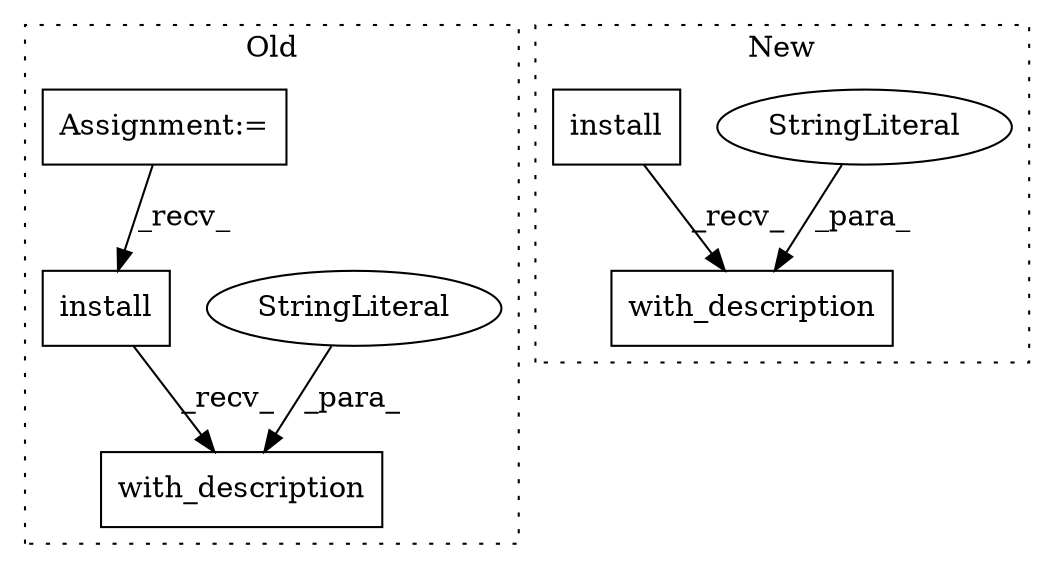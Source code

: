 digraph G {
subgraph cluster0 {
1 [label="install" a="32" s="17489" l="9" shape="box"];
3 [label="with_description" a="32" s="17499,17558" l="17,1" shape="box"];
4 [label="StringLiteral" a="45" s="17516" l="42" shape="ellipse"];
7 [label="Assignment:=" a="7" s="17286" l="1" shape="box"];
label = "Old";
style="dotted";
}
subgraph cluster1 {
2 [label="with_description" a="32" s="17346,17405" l="17,1" shape="box"];
5 [label="StringLiteral" a="45" s="17363" l="42" shape="ellipse"];
6 [label="install" a="32" s="17336" l="9" shape="box"];
label = "New";
style="dotted";
}
1 -> 3 [label="_recv_"];
4 -> 3 [label="_para_"];
5 -> 2 [label="_para_"];
6 -> 2 [label="_recv_"];
7 -> 1 [label="_recv_"];
}